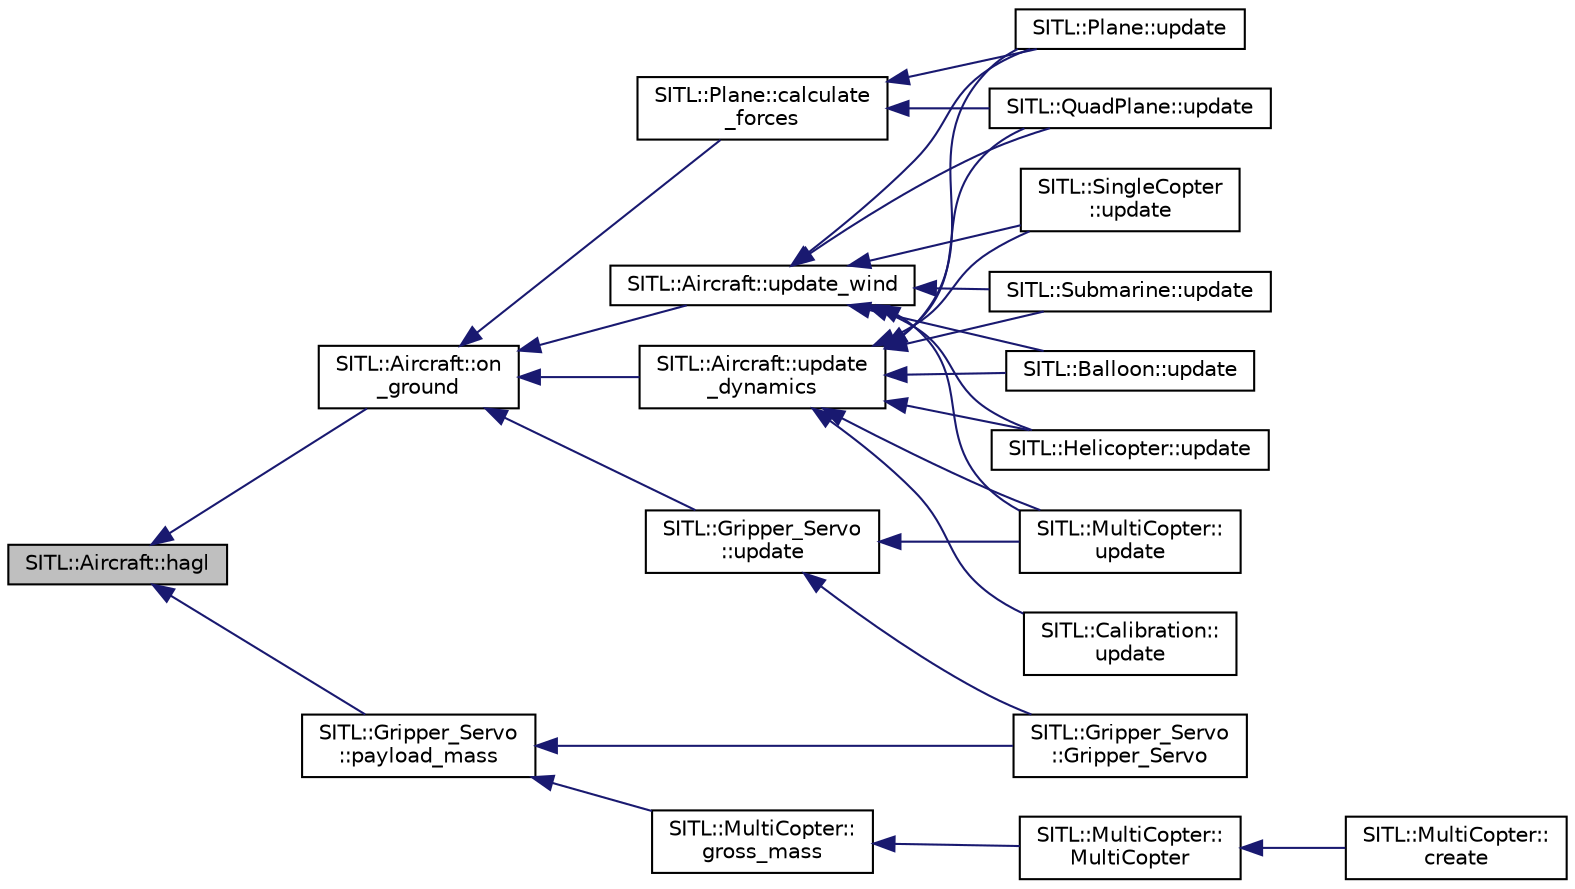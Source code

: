 digraph "SITL::Aircraft::hagl"
{
 // INTERACTIVE_SVG=YES
  edge [fontname="Helvetica",fontsize="10",labelfontname="Helvetica",labelfontsize="10"];
  node [fontname="Helvetica",fontsize="10",shape=record];
  rankdir="LR";
  Node1 [label="SITL::Aircraft::hagl",height=0.2,width=0.4,color="black", fillcolor="grey75", style="filled", fontcolor="black"];
  Node1 -> Node2 [dir="back",color="midnightblue",fontsize="10",style="solid",fontname="Helvetica"];
  Node2 [label="SITL::Aircraft::on\l_ground",height=0.2,width=0.4,color="black", fillcolor="white", style="filled",URL="$classSITL_1_1Aircraft.html#a4482ae489befcc1b8eb9f450a532cf90"];
  Node2 -> Node3 [dir="back",color="midnightblue",fontsize="10",style="solid",fontname="Helvetica"];
  Node3 [label="SITL::Aircraft::update\l_dynamics",height=0.2,width=0.4,color="black", fillcolor="white", style="filled",URL="$classSITL_1_1Aircraft.html#aeebf61e7de38e04708a092d7da898905"];
  Node3 -> Node4 [dir="back",color="midnightblue",fontsize="10",style="solid",fontname="Helvetica"];
  Node4 [label="SITL::Balloon::update",height=0.2,width=0.4,color="black", fillcolor="white", style="filled",URL="$classSITL_1_1Balloon.html#a34f5716a3c9ba0805d89dc36656ae90c"];
  Node3 -> Node5 [dir="back",color="midnightblue",fontsize="10",style="solid",fontname="Helvetica"];
  Node5 [label="SITL::Calibration::\lupdate",height=0.2,width=0.4,color="black", fillcolor="white", style="filled",URL="$classSITL_1_1Calibration.html#a0c3f60adfbc5d68ae425883af18b62f4"];
  Node3 -> Node6 [dir="back",color="midnightblue",fontsize="10",style="solid",fontname="Helvetica"];
  Node6 [label="SITL::Helicopter::update",height=0.2,width=0.4,color="black", fillcolor="white", style="filled",URL="$classSITL_1_1Helicopter.html#a0e8602ead0fe804552ab7ade9a1b171e"];
  Node3 -> Node7 [dir="back",color="midnightblue",fontsize="10",style="solid",fontname="Helvetica"];
  Node7 [label="SITL::MultiCopter::\lupdate",height=0.2,width=0.4,color="black", fillcolor="white", style="filled",URL="$classSITL_1_1MultiCopter.html#ad4df8bcd20625ce425cc9d73f9aa6a20"];
  Node3 -> Node8 [dir="back",color="midnightblue",fontsize="10",style="solid",fontname="Helvetica"];
  Node8 [label="SITL::Plane::update",height=0.2,width=0.4,color="black", fillcolor="white", style="filled",URL="$classSITL_1_1Plane.html#a7852409df29e250b1903384d1446930c"];
  Node3 -> Node9 [dir="back",color="midnightblue",fontsize="10",style="solid",fontname="Helvetica"];
  Node9 [label="SITL::QuadPlane::update",height=0.2,width=0.4,color="black", fillcolor="white", style="filled",URL="$classSITL_1_1QuadPlane.html#af9068f0de1894f5afc49481c869e3b6c"];
  Node3 -> Node10 [dir="back",color="midnightblue",fontsize="10",style="solid",fontname="Helvetica"];
  Node10 [label="SITL::SingleCopter\l::update",height=0.2,width=0.4,color="black", fillcolor="white", style="filled",URL="$classSITL_1_1SingleCopter.html#a07d0997518b86260a6a80b914733d7b5"];
  Node3 -> Node11 [dir="back",color="midnightblue",fontsize="10",style="solid",fontname="Helvetica"];
  Node11 [label="SITL::Submarine::update",height=0.2,width=0.4,color="black", fillcolor="white", style="filled",URL="$classSITL_1_1Submarine.html#ae172876dbb527df84dfb38c9fa383878"];
  Node2 -> Node12 [dir="back",color="midnightblue",fontsize="10",style="solid",fontname="Helvetica"];
  Node12 [label="SITL::Aircraft::update_wind",height=0.2,width=0.4,color="black", fillcolor="white", style="filled",URL="$classSITL_1_1Aircraft.html#ac31615e28dcbd1e2c761386741d1d45e"];
  Node12 -> Node4 [dir="back",color="midnightblue",fontsize="10",style="solid",fontname="Helvetica"];
  Node12 -> Node6 [dir="back",color="midnightblue",fontsize="10",style="solid",fontname="Helvetica"];
  Node12 -> Node7 [dir="back",color="midnightblue",fontsize="10",style="solid",fontname="Helvetica"];
  Node12 -> Node8 [dir="back",color="midnightblue",fontsize="10",style="solid",fontname="Helvetica"];
  Node12 -> Node9 [dir="back",color="midnightblue",fontsize="10",style="solid",fontname="Helvetica"];
  Node12 -> Node10 [dir="back",color="midnightblue",fontsize="10",style="solid",fontname="Helvetica"];
  Node12 -> Node11 [dir="back",color="midnightblue",fontsize="10",style="solid",fontname="Helvetica"];
  Node2 -> Node13 [dir="back",color="midnightblue",fontsize="10",style="solid",fontname="Helvetica"];
  Node13 [label="SITL::Gripper_Servo\l::update",height=0.2,width=0.4,color="black", fillcolor="white", style="filled",URL="$classSITL_1_1Gripper__Servo.html#a1e1e6fb14cc93608b7705c871e8cfa71"];
  Node13 -> Node14 [dir="back",color="midnightblue",fontsize="10",style="solid",fontname="Helvetica"];
  Node14 [label="SITL::Gripper_Servo\l::Gripper_Servo",height=0.2,width=0.4,color="black", fillcolor="white", style="filled",URL="$classSITL_1_1Gripper__Servo.html#ade999b7f992bb47a4fac80ba8b61a123"];
  Node13 -> Node7 [dir="back",color="midnightblue",fontsize="10",style="solid",fontname="Helvetica"];
  Node2 -> Node15 [dir="back",color="midnightblue",fontsize="10",style="solid",fontname="Helvetica"];
  Node15 [label="SITL::Plane::calculate\l_forces",height=0.2,width=0.4,color="black", fillcolor="white", style="filled",URL="$classSITL_1_1Plane.html#a23a7248ca498b4b952d1673372689cb0"];
  Node15 -> Node8 [dir="back",color="midnightblue",fontsize="10",style="solid",fontname="Helvetica"];
  Node15 -> Node9 [dir="back",color="midnightblue",fontsize="10",style="solid",fontname="Helvetica"];
  Node1 -> Node16 [dir="back",color="midnightblue",fontsize="10",style="solid",fontname="Helvetica"];
  Node16 [label="SITL::Gripper_Servo\l::payload_mass",height=0.2,width=0.4,color="black", fillcolor="white", style="filled",URL="$classSITL_1_1Gripper__Servo.html#a8c0091b642a087dc6e19e8f2f181c69c"];
  Node16 -> Node14 [dir="back",color="midnightblue",fontsize="10",style="solid",fontname="Helvetica"];
  Node16 -> Node17 [dir="back",color="midnightblue",fontsize="10",style="solid",fontname="Helvetica"];
  Node17 [label="SITL::MultiCopter::\lgross_mass",height=0.2,width=0.4,color="black", fillcolor="white", style="filled",URL="$classSITL_1_1MultiCopter.html#a82e4000a96f333cfca0a3e1adc24b0cc"];
  Node17 -> Node18 [dir="back",color="midnightblue",fontsize="10",style="solid",fontname="Helvetica"];
  Node18 [label="SITL::MultiCopter::\lMultiCopter",height=0.2,width=0.4,color="black", fillcolor="white", style="filled",URL="$classSITL_1_1MultiCopter.html#a1b3a52d1ac484ae1560e389025b3aaa3"];
  Node18 -> Node19 [dir="back",color="midnightblue",fontsize="10",style="solid",fontname="Helvetica"];
  Node19 [label="SITL::MultiCopter::\lcreate",height=0.2,width=0.4,color="black", fillcolor="white", style="filled",URL="$classSITL_1_1MultiCopter.html#a9f90e1aa754f77fc472e461ec526c5a4"];
}
